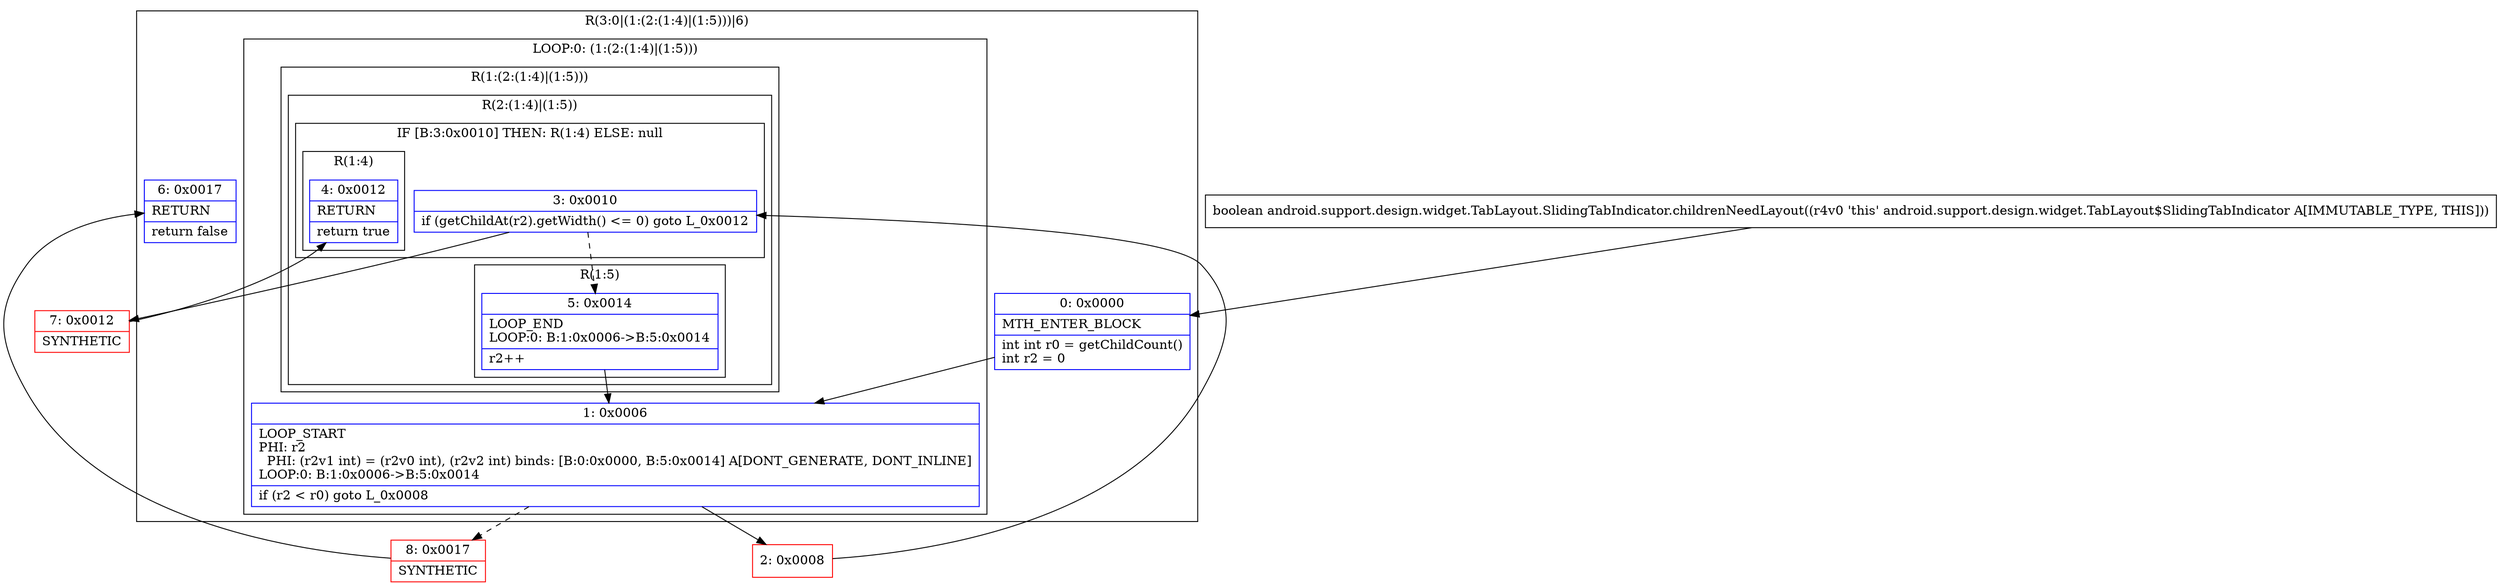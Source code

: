 digraph "CFG forandroid.support.design.widget.TabLayout.SlidingTabIndicator.childrenNeedLayout()Z" {
subgraph cluster_Region_1838158263 {
label = "R(3:0|(1:(2:(1:4)|(1:5)))|6)";
node [shape=record,color=blue];
Node_0 [shape=record,label="{0\:\ 0x0000|MTH_ENTER_BLOCK\l|int int r0 = getChildCount()\lint r2 = 0\l}"];
subgraph cluster_LoopRegion_1352898545 {
label = "LOOP:0: (1:(2:(1:4)|(1:5)))";
node [shape=record,color=blue];
Node_1 [shape=record,label="{1\:\ 0x0006|LOOP_START\lPHI: r2 \l  PHI: (r2v1 int) = (r2v0 int), (r2v2 int) binds: [B:0:0x0000, B:5:0x0014] A[DONT_GENERATE, DONT_INLINE]\lLOOP:0: B:1:0x0006\-\>B:5:0x0014\l|if (r2 \< r0) goto L_0x0008\l}"];
subgraph cluster_Region_1074320796 {
label = "R(1:(2:(1:4)|(1:5)))";
node [shape=record,color=blue];
subgraph cluster_Region_911393836 {
label = "R(2:(1:4)|(1:5))";
node [shape=record,color=blue];
subgraph cluster_IfRegion_1406068466 {
label = "IF [B:3:0x0010] THEN: R(1:4) ELSE: null";
node [shape=record,color=blue];
Node_3 [shape=record,label="{3\:\ 0x0010|if (getChildAt(r2).getWidth() \<= 0) goto L_0x0012\l}"];
subgraph cluster_Region_116263919 {
label = "R(1:4)";
node [shape=record,color=blue];
Node_4 [shape=record,label="{4\:\ 0x0012|RETURN\l|return true\l}"];
}
}
subgraph cluster_Region_30364632 {
label = "R(1:5)";
node [shape=record,color=blue];
Node_5 [shape=record,label="{5\:\ 0x0014|LOOP_END\lLOOP:0: B:1:0x0006\-\>B:5:0x0014\l|r2++\l}"];
}
}
}
}
Node_6 [shape=record,label="{6\:\ 0x0017|RETURN\l|return false\l}"];
}
Node_2 [shape=record,color=red,label="{2\:\ 0x0008}"];
Node_7 [shape=record,color=red,label="{7\:\ 0x0012|SYNTHETIC\l}"];
Node_8 [shape=record,color=red,label="{8\:\ 0x0017|SYNTHETIC\l}"];
MethodNode[shape=record,label="{boolean android.support.design.widget.TabLayout.SlidingTabIndicator.childrenNeedLayout((r4v0 'this' android.support.design.widget.TabLayout$SlidingTabIndicator A[IMMUTABLE_TYPE, THIS])) }"];
MethodNode -> Node_0;
Node_0 -> Node_1;
Node_1 -> Node_2;
Node_1 -> Node_8[style=dashed];
Node_3 -> Node_5[style=dashed];
Node_3 -> Node_7;
Node_5 -> Node_1;
Node_2 -> Node_3;
Node_7 -> Node_4;
Node_8 -> Node_6;
}

